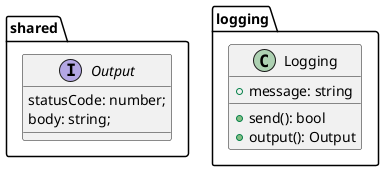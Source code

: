 @startuml
package shared {
    interface Output {
        statusCode: number;
        body: string;
    }
}
package logging {
    class Logging {
        + message: string
        + send(): bool
        + output(): Output
    }
}
@enduml